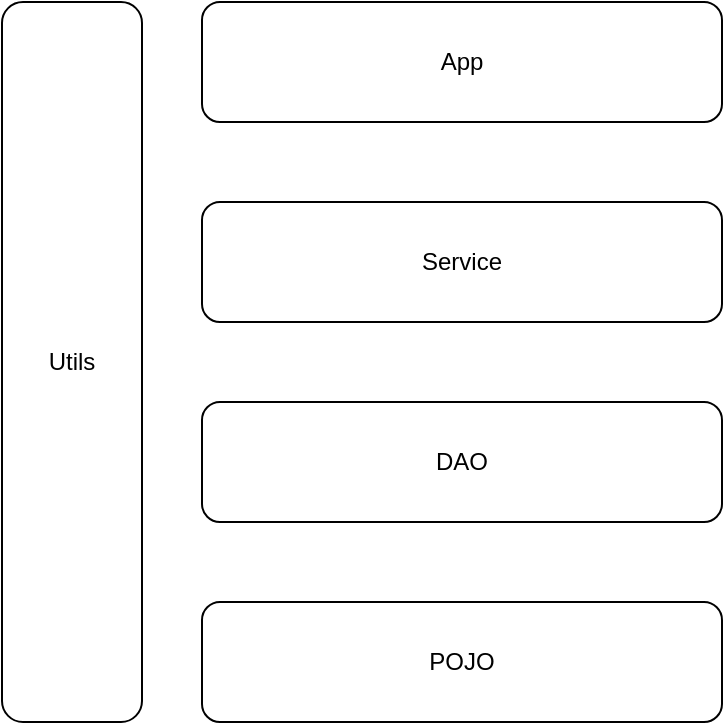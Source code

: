 <mxfile version="13.8.8" type="github">
  <diagram id="I4FrubwUxi5H_ffGqCDw" name="Page-1">
    <mxGraphModel dx="687" dy="739" grid="1" gridSize="10" guides="1" tooltips="1" connect="1" arrows="1" fold="1" page="1" pageScale="1" pageWidth="2339" pageHeight="3300" math="0" shadow="0">
      <root>
        <mxCell id="0" />
        <mxCell id="1" parent="0" />
        <mxCell id="HozSRjoHXZyLaHgNDhbT-1" value="Utils" style="rounded=1;whiteSpace=wrap;html=1;" vertex="1" parent="1">
          <mxGeometry x="790" y="1000" width="70" height="360" as="geometry" />
        </mxCell>
        <mxCell id="HozSRjoHXZyLaHgNDhbT-2" value="App" style="rounded=1;whiteSpace=wrap;html=1;" vertex="1" parent="1">
          <mxGeometry x="890" y="1000" width="260" height="60" as="geometry" />
        </mxCell>
        <mxCell id="HozSRjoHXZyLaHgNDhbT-3" value="Service" style="rounded=1;whiteSpace=wrap;html=1;" vertex="1" parent="1">
          <mxGeometry x="890" y="1100" width="260" height="60" as="geometry" />
        </mxCell>
        <mxCell id="HozSRjoHXZyLaHgNDhbT-4" value="DAO" style="rounded=1;whiteSpace=wrap;html=1;" vertex="1" parent="1">
          <mxGeometry x="890" y="1200" width="260" height="60" as="geometry" />
        </mxCell>
        <mxCell id="HozSRjoHXZyLaHgNDhbT-5" value="POJO" style="rounded=1;whiteSpace=wrap;html=1;" vertex="1" parent="1">
          <mxGeometry x="890" y="1300" width="260" height="60" as="geometry" />
        </mxCell>
      </root>
    </mxGraphModel>
  </diagram>
</mxfile>

